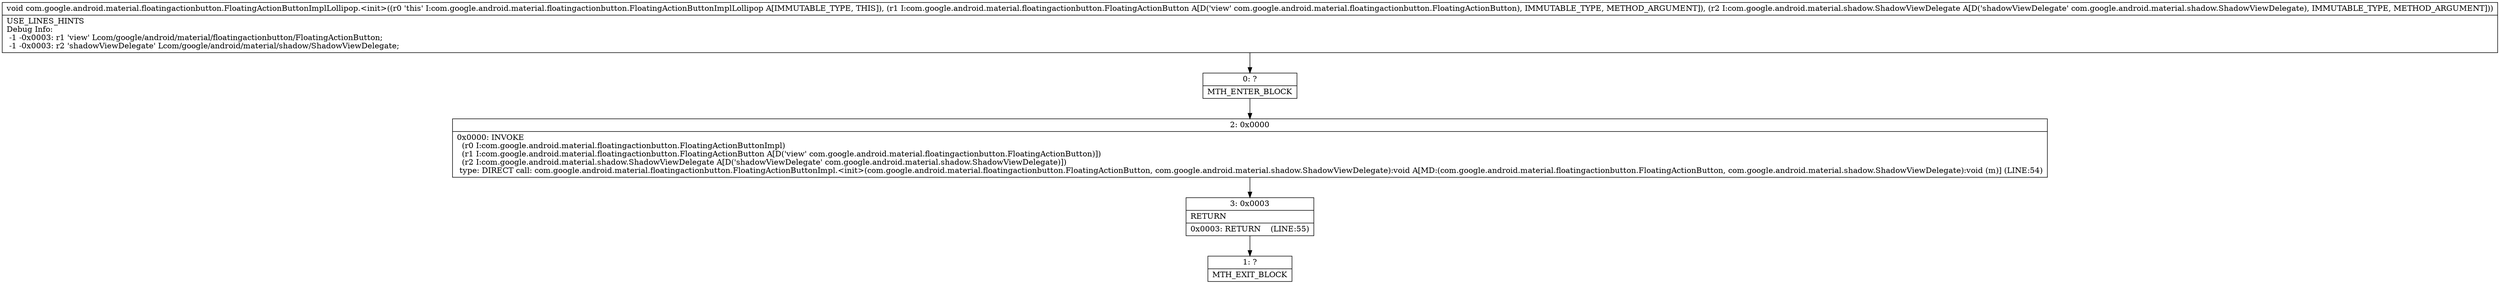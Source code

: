 digraph "CFG forcom.google.android.material.floatingactionbutton.FloatingActionButtonImplLollipop.\<init\>(Lcom\/google\/android\/material\/floatingactionbutton\/FloatingActionButton;Lcom\/google\/android\/material\/shadow\/ShadowViewDelegate;)V" {
Node_0 [shape=record,label="{0\:\ ?|MTH_ENTER_BLOCK\l}"];
Node_2 [shape=record,label="{2\:\ 0x0000|0x0000: INVOKE  \l  (r0 I:com.google.android.material.floatingactionbutton.FloatingActionButtonImpl)\l  (r1 I:com.google.android.material.floatingactionbutton.FloatingActionButton A[D('view' com.google.android.material.floatingactionbutton.FloatingActionButton)])\l  (r2 I:com.google.android.material.shadow.ShadowViewDelegate A[D('shadowViewDelegate' com.google.android.material.shadow.ShadowViewDelegate)])\l type: DIRECT call: com.google.android.material.floatingactionbutton.FloatingActionButtonImpl.\<init\>(com.google.android.material.floatingactionbutton.FloatingActionButton, com.google.android.material.shadow.ShadowViewDelegate):void A[MD:(com.google.android.material.floatingactionbutton.FloatingActionButton, com.google.android.material.shadow.ShadowViewDelegate):void (m)] (LINE:54)\l}"];
Node_3 [shape=record,label="{3\:\ 0x0003|RETURN\l|0x0003: RETURN    (LINE:55)\l}"];
Node_1 [shape=record,label="{1\:\ ?|MTH_EXIT_BLOCK\l}"];
MethodNode[shape=record,label="{void com.google.android.material.floatingactionbutton.FloatingActionButtonImplLollipop.\<init\>((r0 'this' I:com.google.android.material.floatingactionbutton.FloatingActionButtonImplLollipop A[IMMUTABLE_TYPE, THIS]), (r1 I:com.google.android.material.floatingactionbutton.FloatingActionButton A[D('view' com.google.android.material.floatingactionbutton.FloatingActionButton), IMMUTABLE_TYPE, METHOD_ARGUMENT]), (r2 I:com.google.android.material.shadow.ShadowViewDelegate A[D('shadowViewDelegate' com.google.android.material.shadow.ShadowViewDelegate), IMMUTABLE_TYPE, METHOD_ARGUMENT]))  | USE_LINES_HINTS\lDebug Info:\l  \-1 \-0x0003: r1 'view' Lcom\/google\/android\/material\/floatingactionbutton\/FloatingActionButton;\l  \-1 \-0x0003: r2 'shadowViewDelegate' Lcom\/google\/android\/material\/shadow\/ShadowViewDelegate;\l}"];
MethodNode -> Node_0;Node_0 -> Node_2;
Node_2 -> Node_3;
Node_3 -> Node_1;
}

